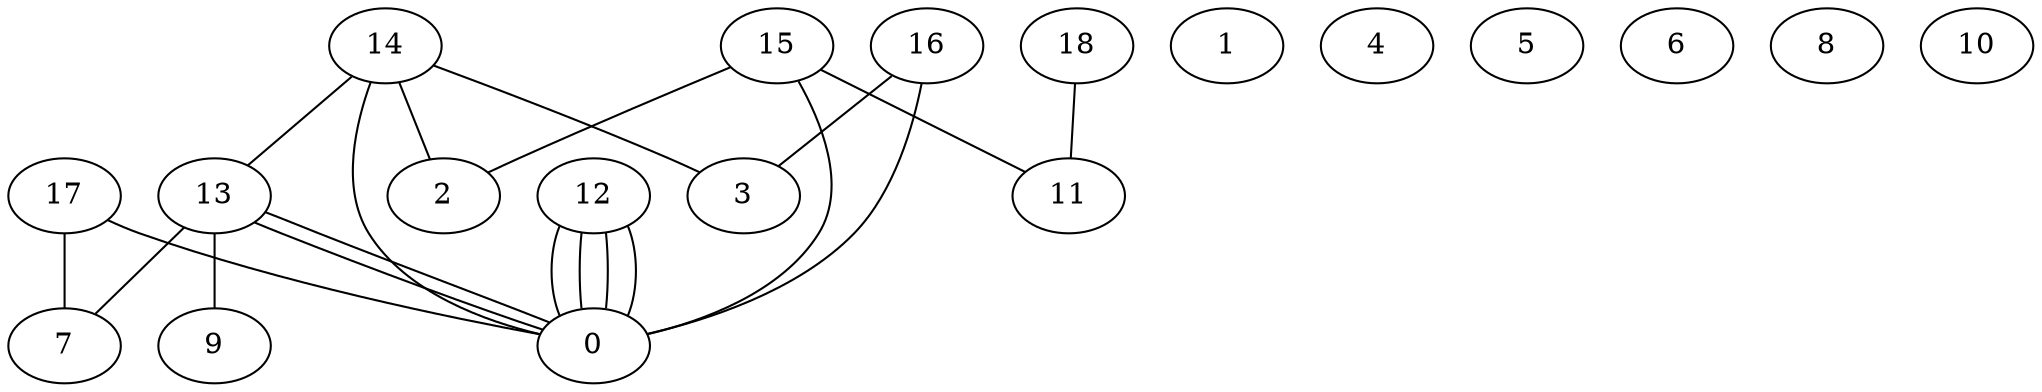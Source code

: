 graph G {
0;
1;
2;
3;
4;
5;
6;
7;
8;
9;
10;
11;
12;
13;
14;
15;
16;
17;
18;
18--11 ;
17--7 ;
17--0 ;
16--3 ;
16--0 ;
15--2 ;
15--11 ;
15--0 ;
14--13 ;
14--3 ;
14--0 ;
14--2 ;
13--7 ;
13--0 ;
13--9 ;
13--0 ;
12--0 ;
12--0 ;
12--0 ;
12--0 ;
}
